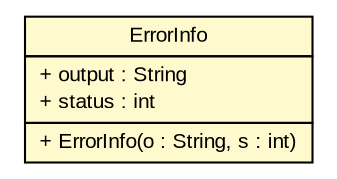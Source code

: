 #!/usr/local/bin/dot
#
# Class diagram 
# Generated by UmlGraph version 4.6 (http://www.spinellis.gr/sw/umlgraph)
#

digraph G {
	edge [fontname="arial",fontsize=10,labelfontname="arial",labelfontsize=10];
	node [fontname="arial",fontsize=10,shape=plaintext];
	// org.opentox.pol.ErrorInfo
	c219 [label=<<table border="0" cellborder="1" cellspacing="0" cellpadding="2" port="p" bgcolor="lemonChiffon" href="./ErrorInfo.html">
		<tr><td><table border="0" cellspacing="0" cellpadding="1">
			<tr><td> ErrorInfo </td></tr>
		</table></td></tr>
		<tr><td><table border="0" cellspacing="0" cellpadding="1">
			<tr><td align="left"> + output : String </td></tr>
			<tr><td align="left"> + status : int </td></tr>
		</table></td></tr>
		<tr><td><table border="0" cellspacing="0" cellpadding="1">
			<tr><td align="left"> + ErrorInfo(o : String, s : int) </td></tr>
		</table></td></tr>
		</table>>, fontname="arial", fontcolor="black", fontsize=10.0];
}

